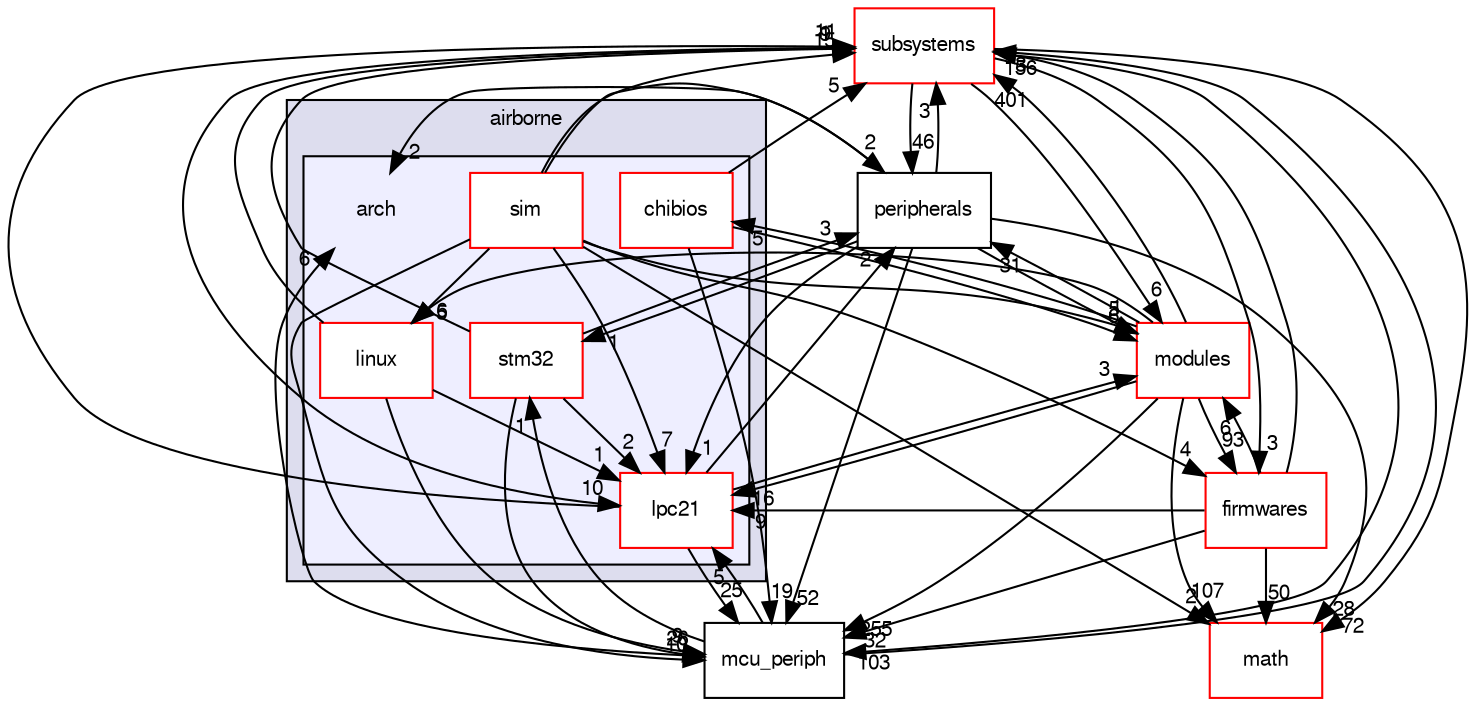 digraph "sw/airborne/arch" {
  compound=true
  node [ fontsize="10", fontname="FreeSans"];
  edge [ labelfontsize="10", labelfontname="FreeSans"];
  subgraph clusterdir_5e9153041680afc3c016fd52fa730b56 {
    graph [ bgcolor="#ddddee", pencolor="black", label="airborne" fontname="FreeSans", fontsize="10", URL="dir_5e9153041680afc3c016fd52fa730b56.html"]
  subgraph clusterdir_fc6475eb39ea0144fb6697b809fd11a9 {
    graph [ bgcolor="#eeeeff", pencolor="black", label="" URL="dir_fc6475eb39ea0144fb6697b809fd11a9.html"];
    dir_fc6475eb39ea0144fb6697b809fd11a9 [shape=plaintext label="arch"];
    dir_975986b9e0eb299e77243bf822f828ce [shape=box label="chibios" color="red" fillcolor="white" style="filled" URL="dir_975986b9e0eb299e77243bf822f828ce.html"];
    dir_92fbf38b8c893a0928a3445a75d0ac01 [shape=box label="linux" color="red" fillcolor="white" style="filled" URL="dir_92fbf38b8c893a0928a3445a75d0ac01.html"];
    dir_3f7617cb4a5e4fe5cc816b7b3bbdea3a [shape=box label="lpc21" color="red" fillcolor="white" style="filled" URL="dir_3f7617cb4a5e4fe5cc816b7b3bbdea3a.html"];
    dir_c87a6d12365ead88e0b90ddbc1b3c9bb [shape=box label="sim" color="red" fillcolor="white" style="filled" URL="dir_c87a6d12365ead88e0b90ddbc1b3c9bb.html"];
    dir_ebfa5059daba0d85a68f1520147b1a51 [shape=box label="stm32" color="red" fillcolor="white" style="filled" URL="dir_ebfa5059daba0d85a68f1520147b1a51.html"];
  }
  }
  dir_0a48ba2c0a76794adfddddc873522f67 [shape=box label="peripherals" URL="dir_0a48ba2c0a76794adfddddc873522f67.html"];
  dir_12d6ec7aac5a4a9b8cee17e35022d7c7 [shape=box label="subsystems" fillcolor="white" style="filled" color="red" URL="dir_12d6ec7aac5a4a9b8cee17e35022d7c7.html"];
  dir_1ca43f6a116d741d80fb1d0555a2b198 [shape=box label="mcu_periph" URL="dir_1ca43f6a116d741d80fb1d0555a2b198.html"];
  dir_e7d2494544042a787a6ee70a779a5e07 [shape=box label="firmwares" fillcolor="white" style="filled" color="red" URL="dir_e7d2494544042a787a6ee70a779a5e07.html"];
  dir_29343b6f5fcd4b75a5dfbb985ff56864 [shape=box label="math" fillcolor="white" style="filled" color="red" URL="dir_29343b6f5fcd4b75a5dfbb985ff56864.html"];
  dir_c2abcdd6ccb39c3582929c0e3f5651c2 [shape=box label="modules" fillcolor="white" style="filled" color="red" URL="dir_c2abcdd6ccb39c3582929c0e3f5651c2.html"];
  dir_3f7617cb4a5e4fe5cc816b7b3bbdea3a->dir_0a48ba2c0a76794adfddddc873522f67 [headlabel="2", labeldistance=1.5 headhref="dir_000005_000124.html"];
  dir_3f7617cb4a5e4fe5cc816b7b3bbdea3a->dir_12d6ec7aac5a4a9b8cee17e35022d7c7 [headlabel="11", labeldistance=1.5 headhref="dir_000005_000051.html"];
  dir_3f7617cb4a5e4fe5cc816b7b3bbdea3a->dir_1ca43f6a116d741d80fb1d0555a2b198 [headlabel="25", labeldistance=1.5 headhref="dir_000005_000120.html"];
  dir_3f7617cb4a5e4fe5cc816b7b3bbdea3a->dir_c2abcdd6ccb39c3582929c0e3f5651c2 [headlabel="3", labeldistance=1.5 headhref="dir_000005_000046.html"];
  dir_0a48ba2c0a76794adfddddc873522f67->dir_3f7617cb4a5e4fe5cc816b7b3bbdea3a [headlabel="1", labeldistance=1.5 headhref="dir_000124_000005.html"];
  dir_0a48ba2c0a76794adfddddc873522f67->dir_12d6ec7aac5a4a9b8cee17e35022d7c7 [headlabel="3", labeldistance=1.5 headhref="dir_000124_000051.html"];
  dir_0a48ba2c0a76794adfddddc873522f67->dir_ebfa5059daba0d85a68f1520147b1a51 [headlabel="1", labeldistance=1.5 headhref="dir_000124_000007.html"];
  dir_0a48ba2c0a76794adfddddc873522f67->dir_1ca43f6a116d741d80fb1d0555a2b198 [headlabel="52", labeldistance=1.5 headhref="dir_000124_000120.html"];
  dir_0a48ba2c0a76794adfddddc873522f67->dir_fc6475eb39ea0144fb6697b809fd11a9 [headlabel="2", labeldistance=1.5 headhref="dir_000124_000002.html"];
  dir_0a48ba2c0a76794adfddddc873522f67->dir_29343b6f5fcd4b75a5dfbb985ff56864 [headlabel="28", labeldistance=1.5 headhref="dir_000124_000118.html"];
  dir_0a48ba2c0a76794adfddddc873522f67->dir_c2abcdd6ccb39c3582929c0e3f5651c2 [headlabel="1", labeldistance=1.5 headhref="dir_000124_000046.html"];
  dir_12d6ec7aac5a4a9b8cee17e35022d7c7->dir_3f7617cb4a5e4fe5cc816b7b3bbdea3a [headlabel="10", labeldistance=1.5 headhref="dir_000051_000005.html"];
  dir_12d6ec7aac5a4a9b8cee17e35022d7c7->dir_0a48ba2c0a76794adfddddc873522f67 [headlabel="46", labeldistance=1.5 headhref="dir_000051_000124.html"];
  dir_12d6ec7aac5a4a9b8cee17e35022d7c7->dir_1ca43f6a116d741d80fb1d0555a2b198 [headlabel="103", labeldistance=1.5 headhref="dir_000051_000120.html"];
  dir_12d6ec7aac5a4a9b8cee17e35022d7c7->dir_e7d2494544042a787a6ee70a779a5e07 [headlabel="3", labeldistance=1.5 headhref="dir_000051_000105.html"];
  dir_12d6ec7aac5a4a9b8cee17e35022d7c7->dir_29343b6f5fcd4b75a5dfbb985ff56864 [headlabel="72", labeldistance=1.5 headhref="dir_000051_000118.html"];
  dir_12d6ec7aac5a4a9b8cee17e35022d7c7->dir_c2abcdd6ccb39c3582929c0e3f5651c2 [headlabel="6", labeldistance=1.5 headhref="dir_000051_000046.html"];
  dir_ebfa5059daba0d85a68f1520147b1a51->dir_3f7617cb4a5e4fe5cc816b7b3bbdea3a [headlabel="2", labeldistance=1.5 headhref="dir_000007_000005.html"];
  dir_ebfa5059daba0d85a68f1520147b1a51->dir_0a48ba2c0a76794adfddddc873522f67 [headlabel="3", labeldistance=1.5 headhref="dir_000007_000124.html"];
  dir_ebfa5059daba0d85a68f1520147b1a51->dir_12d6ec7aac5a4a9b8cee17e35022d7c7 [headlabel="9", labeldistance=1.5 headhref="dir_000007_000051.html"];
  dir_ebfa5059daba0d85a68f1520147b1a51->dir_1ca43f6a116d741d80fb1d0555a2b198 [headlabel="26", labeldistance=1.5 headhref="dir_000007_000120.html"];
  dir_1ca43f6a116d741d80fb1d0555a2b198->dir_3f7617cb4a5e4fe5cc816b7b3bbdea3a [headlabel="5", labeldistance=1.5 headhref="dir_000120_000005.html"];
  dir_1ca43f6a116d741d80fb1d0555a2b198->dir_12d6ec7aac5a4a9b8cee17e35022d7c7 [headlabel="3", labeldistance=1.5 headhref="dir_000120_000051.html"];
  dir_1ca43f6a116d741d80fb1d0555a2b198->dir_ebfa5059daba0d85a68f1520147b1a51 [headlabel="1", labeldistance=1.5 headhref="dir_000120_000007.html"];
  dir_1ca43f6a116d741d80fb1d0555a2b198->dir_fc6475eb39ea0144fb6697b809fd11a9 [headlabel="6", labeldistance=1.5 headhref="dir_000120_000002.html"];
  dir_c87a6d12365ead88e0b90ddbc1b3c9bb->dir_3f7617cb4a5e4fe5cc816b7b3bbdea3a [headlabel="7", labeldistance=1.5 headhref="dir_000006_000005.html"];
  dir_c87a6d12365ead88e0b90ddbc1b3c9bb->dir_0a48ba2c0a76794adfddddc873522f67 [headlabel="2", labeldistance=1.5 headhref="dir_000006_000124.html"];
  dir_c87a6d12365ead88e0b90ddbc1b3c9bb->dir_12d6ec7aac5a4a9b8cee17e35022d7c7 [headlabel="15", labeldistance=1.5 headhref="dir_000006_000051.html"];
  dir_c87a6d12365ead88e0b90ddbc1b3c9bb->dir_1ca43f6a116d741d80fb1d0555a2b198 [headlabel="10", labeldistance=1.5 headhref="dir_000006_000120.html"];
  dir_c87a6d12365ead88e0b90ddbc1b3c9bb->dir_e7d2494544042a787a6ee70a779a5e07 [headlabel="4", labeldistance=1.5 headhref="dir_000006_000105.html"];
  dir_c87a6d12365ead88e0b90ddbc1b3c9bb->dir_92fbf38b8c893a0928a3445a75d0ac01 [headlabel="6", labeldistance=1.5 headhref="dir_000006_000004.html"];
  dir_c87a6d12365ead88e0b90ddbc1b3c9bb->dir_29343b6f5fcd4b75a5dfbb985ff56864 [headlabel="2", labeldistance=1.5 headhref="dir_000006_000118.html"];
  dir_c87a6d12365ead88e0b90ddbc1b3c9bb->dir_c2abcdd6ccb39c3582929c0e3f5651c2 [headlabel="5", labeldistance=1.5 headhref="dir_000006_000046.html"];
  dir_975986b9e0eb299e77243bf822f828ce->dir_12d6ec7aac5a4a9b8cee17e35022d7c7 [headlabel="5", labeldistance=1.5 headhref="dir_000003_000051.html"];
  dir_975986b9e0eb299e77243bf822f828ce->dir_1ca43f6a116d741d80fb1d0555a2b198 [headlabel="19", labeldistance=1.5 headhref="dir_000003_000120.html"];
  dir_975986b9e0eb299e77243bf822f828ce->dir_c2abcdd6ccb39c3582929c0e3f5651c2 [headlabel="6", labeldistance=1.5 headhref="dir_000003_000046.html"];
  dir_e7d2494544042a787a6ee70a779a5e07->dir_3f7617cb4a5e4fe5cc816b7b3bbdea3a [headlabel="9", labeldistance=1.5 headhref="dir_000105_000005.html"];
  dir_e7d2494544042a787a6ee70a779a5e07->dir_12d6ec7aac5a4a9b8cee17e35022d7c7 [headlabel="156", labeldistance=1.5 headhref="dir_000105_000051.html"];
  dir_e7d2494544042a787a6ee70a779a5e07->dir_1ca43f6a116d741d80fb1d0555a2b198 [headlabel="32", labeldistance=1.5 headhref="dir_000105_000120.html"];
  dir_e7d2494544042a787a6ee70a779a5e07->dir_29343b6f5fcd4b75a5dfbb985ff56864 [headlabel="50", labeldistance=1.5 headhref="dir_000105_000118.html"];
  dir_e7d2494544042a787a6ee70a779a5e07->dir_c2abcdd6ccb39c3582929c0e3f5651c2 [headlabel="6", labeldistance=1.5 headhref="dir_000105_000046.html"];
  dir_92fbf38b8c893a0928a3445a75d0ac01->dir_3f7617cb4a5e4fe5cc816b7b3bbdea3a [headlabel="1", labeldistance=1.5 headhref="dir_000004_000005.html"];
  dir_92fbf38b8c893a0928a3445a75d0ac01->dir_12d6ec7aac5a4a9b8cee17e35022d7c7 [headlabel="1", labeldistance=1.5 headhref="dir_000004_000051.html"];
  dir_92fbf38b8c893a0928a3445a75d0ac01->dir_1ca43f6a116d741d80fb1d0555a2b198 [headlabel="9", labeldistance=1.5 headhref="dir_000004_000120.html"];
  dir_c2abcdd6ccb39c3582929c0e3f5651c2->dir_3f7617cb4a5e4fe5cc816b7b3bbdea3a [headlabel="16", labeldistance=1.5 headhref="dir_000046_000005.html"];
  dir_c2abcdd6ccb39c3582929c0e3f5651c2->dir_0a48ba2c0a76794adfddddc873522f67 [headlabel="31", labeldistance=1.5 headhref="dir_000046_000124.html"];
  dir_c2abcdd6ccb39c3582929c0e3f5651c2->dir_12d6ec7aac5a4a9b8cee17e35022d7c7 [headlabel="401", labeldistance=1.5 headhref="dir_000046_000051.html"];
  dir_c2abcdd6ccb39c3582929c0e3f5651c2->dir_1ca43f6a116d741d80fb1d0555a2b198 [headlabel="255", labeldistance=1.5 headhref="dir_000046_000120.html"];
  dir_c2abcdd6ccb39c3582929c0e3f5651c2->dir_975986b9e0eb299e77243bf822f828ce [headlabel="5", labeldistance=1.5 headhref="dir_000046_000003.html"];
  dir_c2abcdd6ccb39c3582929c0e3f5651c2->dir_e7d2494544042a787a6ee70a779a5e07 [headlabel="93", labeldistance=1.5 headhref="dir_000046_000105.html"];
  dir_c2abcdd6ccb39c3582929c0e3f5651c2->dir_92fbf38b8c893a0928a3445a75d0ac01 [headlabel="5", labeldistance=1.5 headhref="dir_000046_000004.html"];
  dir_c2abcdd6ccb39c3582929c0e3f5651c2->dir_29343b6f5fcd4b75a5dfbb985ff56864 [headlabel="107", labeldistance=1.5 headhref="dir_000046_000118.html"];
}
